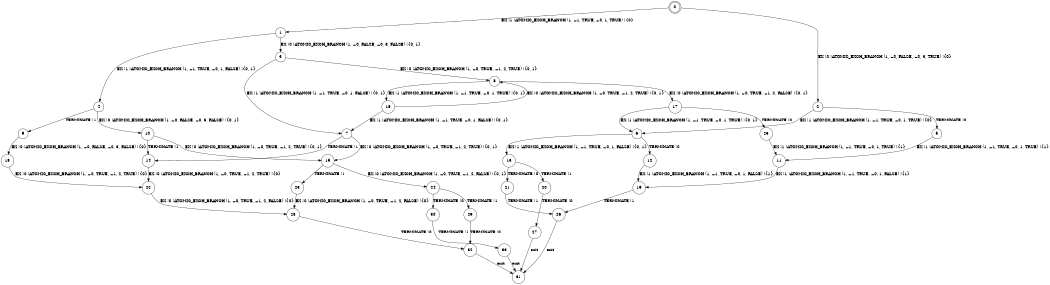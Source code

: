 digraph BCG {
size = "7, 10.5";
center = TRUE;
node [shape = circle];
0 [peripheries = 2];
0 -> 1 [label = "EX !1 !ATOMIC_EXCH_BRANCH (1, +1, TRUE, +0, 1, TRUE) !{0}"];
0 -> 2 [label = "EX !0 !ATOMIC_EXCH_BRANCH (1, +0, FALSE, +0, 3, TRUE) !{0}"];
1 -> 3 [label = "EX !0 !ATOMIC_EXCH_BRANCH (1, +0, FALSE, +0, 3, FALSE) !{0, 1}"];
1 -> 4 [label = "EX !1 !ATOMIC_EXCH_BRANCH (1, +1, TRUE, +0, 1, FALSE) !{0, 1}"];
2 -> 5 [label = "TERMINATE !0"];
2 -> 6 [label = "EX !1 !ATOMIC_EXCH_BRANCH (1, +1, TRUE, +0, 1, TRUE) !{0}"];
3 -> 7 [label = "EX !1 !ATOMIC_EXCH_BRANCH (1, +1, TRUE, +0, 1, FALSE) !{0, 1}"];
3 -> 8 [label = "EX !0 !ATOMIC_EXCH_BRANCH (1, +0, TRUE, +1, 2, TRUE) !{0, 1}"];
4 -> 9 [label = "TERMINATE !1"];
4 -> 10 [label = "EX !0 !ATOMIC_EXCH_BRANCH (1, +0, FALSE, +0, 3, FALSE) !{0, 1}"];
5 -> 11 [label = "EX !1 !ATOMIC_EXCH_BRANCH (1, +1, TRUE, +0, 1, TRUE) !{1}"];
6 -> 12 [label = "TERMINATE !0"];
6 -> 13 [label = "EX !1 !ATOMIC_EXCH_BRANCH (1, +1, TRUE, +0, 1, FALSE) !{0, 1}"];
7 -> 14 [label = "TERMINATE !1"];
7 -> 15 [label = "EX !0 !ATOMIC_EXCH_BRANCH (1, +0, TRUE, +1, 2, TRUE) !{0, 1}"];
8 -> 16 [label = "EX !1 !ATOMIC_EXCH_BRANCH (1, +1, TRUE, +0, 1, TRUE) !{0, 1}"];
8 -> 17 [label = "EX !0 !ATOMIC_EXCH_BRANCH (1, +0, TRUE, +1, 2, FALSE) !{0, 1}"];
9 -> 18 [label = "EX !0 !ATOMIC_EXCH_BRANCH (1, +0, FALSE, +0, 3, FALSE) !{0}"];
10 -> 14 [label = "TERMINATE !1"];
10 -> 15 [label = "EX !0 !ATOMIC_EXCH_BRANCH (1, +0, TRUE, +1, 2, TRUE) !{0, 1}"];
11 -> 19 [label = "EX !1 !ATOMIC_EXCH_BRANCH (1, +1, TRUE, +0, 1, FALSE) !{1}"];
12 -> 19 [label = "EX !1 !ATOMIC_EXCH_BRANCH (1, +1, TRUE, +0, 1, FALSE) !{1}"];
13 -> 20 [label = "TERMINATE !1"];
13 -> 21 [label = "TERMINATE !0"];
14 -> 22 [label = "EX !0 !ATOMIC_EXCH_BRANCH (1, +0, TRUE, +1, 2, TRUE) !{0}"];
15 -> 23 [label = "TERMINATE !1"];
15 -> 24 [label = "EX !0 !ATOMIC_EXCH_BRANCH (1, +0, TRUE, +1, 2, FALSE) !{0, 1}"];
16 -> 7 [label = "EX !1 !ATOMIC_EXCH_BRANCH (1, +1, TRUE, +0, 1, FALSE) !{0, 1}"];
16 -> 8 [label = "EX !0 !ATOMIC_EXCH_BRANCH (1, +0, TRUE, +1, 2, TRUE) !{0, 1}"];
17 -> 25 [label = "TERMINATE !0"];
17 -> 6 [label = "EX !1 !ATOMIC_EXCH_BRANCH (1, +1, TRUE, +0, 1, TRUE) !{0, 1}"];
18 -> 22 [label = "EX !0 !ATOMIC_EXCH_BRANCH (1, +0, TRUE, +1, 2, TRUE) !{0}"];
19 -> 26 [label = "TERMINATE !1"];
20 -> 27 [label = "TERMINATE !0"];
21 -> 26 [label = "TERMINATE !1"];
22 -> 28 [label = "EX !0 !ATOMIC_EXCH_BRANCH (1, +0, TRUE, +1, 2, FALSE) !{0}"];
23 -> 28 [label = "EX !0 !ATOMIC_EXCH_BRANCH (1, +0, TRUE, +1, 2, FALSE) !{0}"];
24 -> 29 [label = "TERMINATE !1"];
24 -> 30 [label = "TERMINATE !0"];
25 -> 11 [label = "EX !1 !ATOMIC_EXCH_BRANCH (1, +1, TRUE, +0, 1, TRUE) !{1}"];
26 -> 31 [label = "exit"];
27 -> 31 [label = "exit"];
28 -> 32 [label = "TERMINATE !0"];
29 -> 32 [label = "TERMINATE !0"];
30 -> 33 [label = "TERMINATE !1"];
32 -> 31 [label = "exit"];
33 -> 31 [label = "exit"];
}
